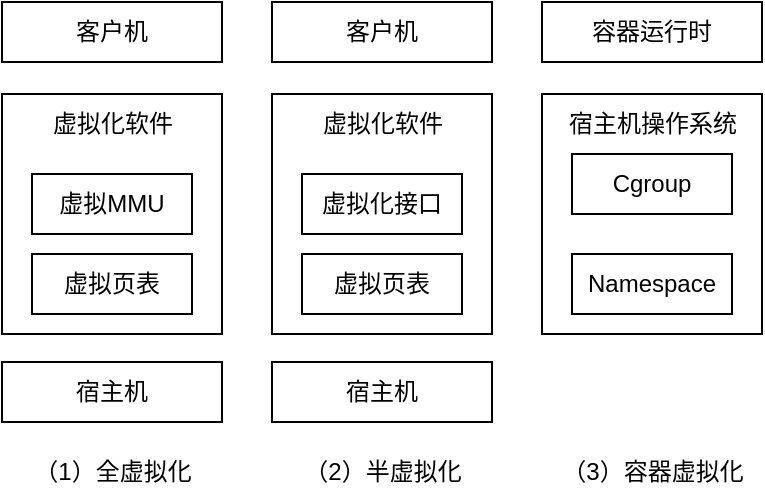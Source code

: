 <mxfile version="21.6.5" type="github">
  <diagram name="第 1 页" id="PoAH54VIX8yg4YoPrlTf">
    <mxGraphModel dx="448" dy="683" grid="1" gridSize="10" guides="1" tooltips="1" connect="1" arrows="1" fold="1" page="1" pageScale="1" pageWidth="827" pageHeight="1169" math="0" shadow="0">
      <root>
        <mxCell id="0" />
        <mxCell id="1" parent="0" />
        <mxCell id="eVZygasstS71PHHdiY3Z-1" value="客户机" style="rounded=0;whiteSpace=wrap;html=1;" vertex="1" parent="1">
          <mxGeometry y="210" width="110" height="30" as="geometry" />
        </mxCell>
        <mxCell id="eVZygasstS71PHHdiY3Z-2" value="客户机" style="rounded=0;whiteSpace=wrap;html=1;" vertex="1" parent="1">
          <mxGeometry x="135" y="210" width="110" height="30" as="geometry" />
        </mxCell>
        <mxCell id="eVZygasstS71PHHdiY3Z-3" value="容器运行时" style="rounded=0;whiteSpace=wrap;html=1;" vertex="1" parent="1">
          <mxGeometry x="270" y="210" width="110" height="30" as="geometry" />
        </mxCell>
        <mxCell id="eVZygasstS71PHHdiY3Z-4" value="" style="rounded=0;whiteSpace=wrap;html=1;" vertex="1" parent="1">
          <mxGeometry y="256" width="110" height="120" as="geometry" />
        </mxCell>
        <mxCell id="eVZygasstS71PHHdiY3Z-6" value="虚拟MMU" style="rounded=0;whiteSpace=wrap;html=1;" vertex="1" parent="1">
          <mxGeometry x="15" y="296" width="80" height="30" as="geometry" />
        </mxCell>
        <mxCell id="eVZygasstS71PHHdiY3Z-7" value="虚拟化软件" style="text;html=1;align=center;verticalAlign=middle;resizable=0;points=[];autosize=1;strokeColor=none;fillColor=none;" vertex="1" parent="1">
          <mxGeometry x="15" y="256" width="80" height="30" as="geometry" />
        </mxCell>
        <mxCell id="eVZygasstS71PHHdiY3Z-8" value="虚拟页表" style="rounded=0;whiteSpace=wrap;html=1;" vertex="1" parent="1">
          <mxGeometry x="15" y="336" width="80" height="30" as="geometry" />
        </mxCell>
        <mxCell id="eVZygasstS71PHHdiY3Z-9" value="宿主机" style="rounded=0;whiteSpace=wrap;html=1;" vertex="1" parent="1">
          <mxGeometry y="390" width="110" height="30" as="geometry" />
        </mxCell>
        <mxCell id="eVZygasstS71PHHdiY3Z-11" value="" style="rounded=0;whiteSpace=wrap;html=1;" vertex="1" parent="1">
          <mxGeometry x="135" y="256" width="110" height="120" as="geometry" />
        </mxCell>
        <mxCell id="eVZygasstS71PHHdiY3Z-12" value="虚拟化接口" style="rounded=0;whiteSpace=wrap;html=1;" vertex="1" parent="1">
          <mxGeometry x="150" y="296" width="80" height="30" as="geometry" />
        </mxCell>
        <mxCell id="eVZygasstS71PHHdiY3Z-13" value="虚拟化软件" style="text;html=1;align=center;verticalAlign=middle;resizable=0;points=[];autosize=1;strokeColor=none;fillColor=none;" vertex="1" parent="1">
          <mxGeometry x="150" y="256" width="80" height="30" as="geometry" />
        </mxCell>
        <mxCell id="eVZygasstS71PHHdiY3Z-14" value="虚拟页表" style="rounded=0;whiteSpace=wrap;html=1;" vertex="1" parent="1">
          <mxGeometry x="150" y="336" width="80" height="30" as="geometry" />
        </mxCell>
        <mxCell id="eVZygasstS71PHHdiY3Z-15" value="宿主机" style="rounded=0;whiteSpace=wrap;html=1;" vertex="1" parent="1">
          <mxGeometry x="135" y="390" width="110" height="30" as="geometry" />
        </mxCell>
        <mxCell id="eVZygasstS71PHHdiY3Z-16" value="" style="rounded=0;whiteSpace=wrap;html=1;" vertex="1" parent="1">
          <mxGeometry x="270" y="256" width="110" height="120" as="geometry" />
        </mxCell>
        <mxCell id="eVZygasstS71PHHdiY3Z-17" value="Cgroup" style="rounded=0;whiteSpace=wrap;html=1;" vertex="1" parent="1">
          <mxGeometry x="285" y="286" width="80" height="30" as="geometry" />
        </mxCell>
        <mxCell id="eVZygasstS71PHHdiY3Z-18" value="宿主机操作系统" style="text;html=1;align=center;verticalAlign=middle;resizable=0;points=[];autosize=1;strokeColor=none;fillColor=none;" vertex="1" parent="1">
          <mxGeometry x="270" y="256" width="110" height="30" as="geometry" />
        </mxCell>
        <mxCell id="eVZygasstS71PHHdiY3Z-19" value="Namespace" style="rounded=0;whiteSpace=wrap;html=1;" vertex="1" parent="1">
          <mxGeometry x="285" y="336" width="80" height="30" as="geometry" />
        </mxCell>
        <mxCell id="eVZygasstS71PHHdiY3Z-20" style="edgeStyle=orthogonalEdgeStyle;rounded=0;orthogonalLoop=1;jettySize=auto;html=1;exitX=0.5;exitY=1;exitDx=0;exitDy=0;" edge="1" parent="1" source="eVZygasstS71PHHdiY3Z-19" target="eVZygasstS71PHHdiY3Z-19">
          <mxGeometry relative="1" as="geometry" />
        </mxCell>
        <mxCell id="eVZygasstS71PHHdiY3Z-21" value="（1）全虚拟化" style="text;html=1;align=center;verticalAlign=middle;resizable=0;points=[];autosize=1;strokeColor=none;fillColor=none;" vertex="1" parent="1">
          <mxGeometry x="5" y="430" width="100" height="30" as="geometry" />
        </mxCell>
        <mxCell id="eVZygasstS71PHHdiY3Z-22" value="（2）半虚拟化" style="text;html=1;align=center;verticalAlign=middle;resizable=0;points=[];autosize=1;strokeColor=none;fillColor=none;" vertex="1" parent="1">
          <mxGeometry x="140" y="430" width="100" height="30" as="geometry" />
        </mxCell>
        <mxCell id="eVZygasstS71PHHdiY3Z-23" value="（3）容器虚拟化" style="text;html=1;align=center;verticalAlign=middle;resizable=0;points=[];autosize=1;strokeColor=none;fillColor=none;" vertex="1" parent="1">
          <mxGeometry x="270" y="430" width="110" height="30" as="geometry" />
        </mxCell>
      </root>
    </mxGraphModel>
  </diagram>
</mxfile>
